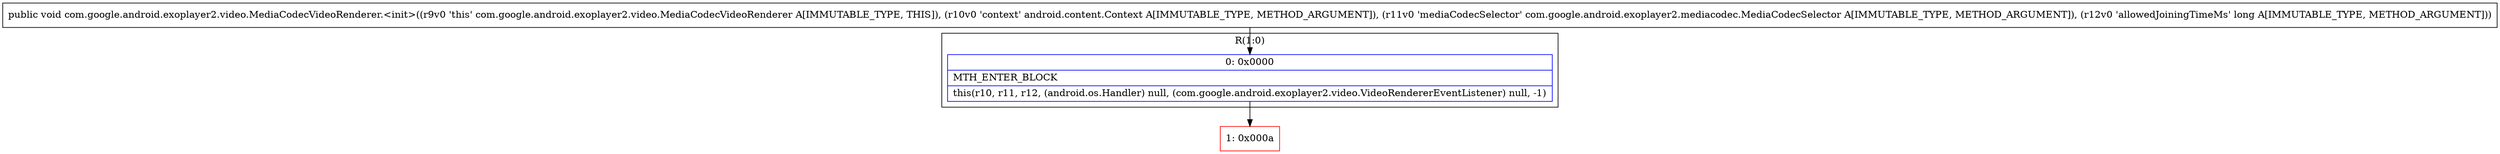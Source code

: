 digraph "CFG forcom.google.android.exoplayer2.video.MediaCodecVideoRenderer.\<init\>(Landroid\/content\/Context;Lcom\/google\/android\/exoplayer2\/mediacodec\/MediaCodecSelector;J)V" {
subgraph cluster_Region_322447570 {
label = "R(1:0)";
node [shape=record,color=blue];
Node_0 [shape=record,label="{0\:\ 0x0000|MTH_ENTER_BLOCK\l|this(r10, r11, r12, (android.os.Handler) null, (com.google.android.exoplayer2.video.VideoRendererEventListener) null, \-1)\l}"];
}
Node_1 [shape=record,color=red,label="{1\:\ 0x000a}"];
MethodNode[shape=record,label="{public void com.google.android.exoplayer2.video.MediaCodecVideoRenderer.\<init\>((r9v0 'this' com.google.android.exoplayer2.video.MediaCodecVideoRenderer A[IMMUTABLE_TYPE, THIS]), (r10v0 'context' android.content.Context A[IMMUTABLE_TYPE, METHOD_ARGUMENT]), (r11v0 'mediaCodecSelector' com.google.android.exoplayer2.mediacodec.MediaCodecSelector A[IMMUTABLE_TYPE, METHOD_ARGUMENT]), (r12v0 'allowedJoiningTimeMs' long A[IMMUTABLE_TYPE, METHOD_ARGUMENT])) }"];
MethodNode -> Node_0;
Node_0 -> Node_1;
}

